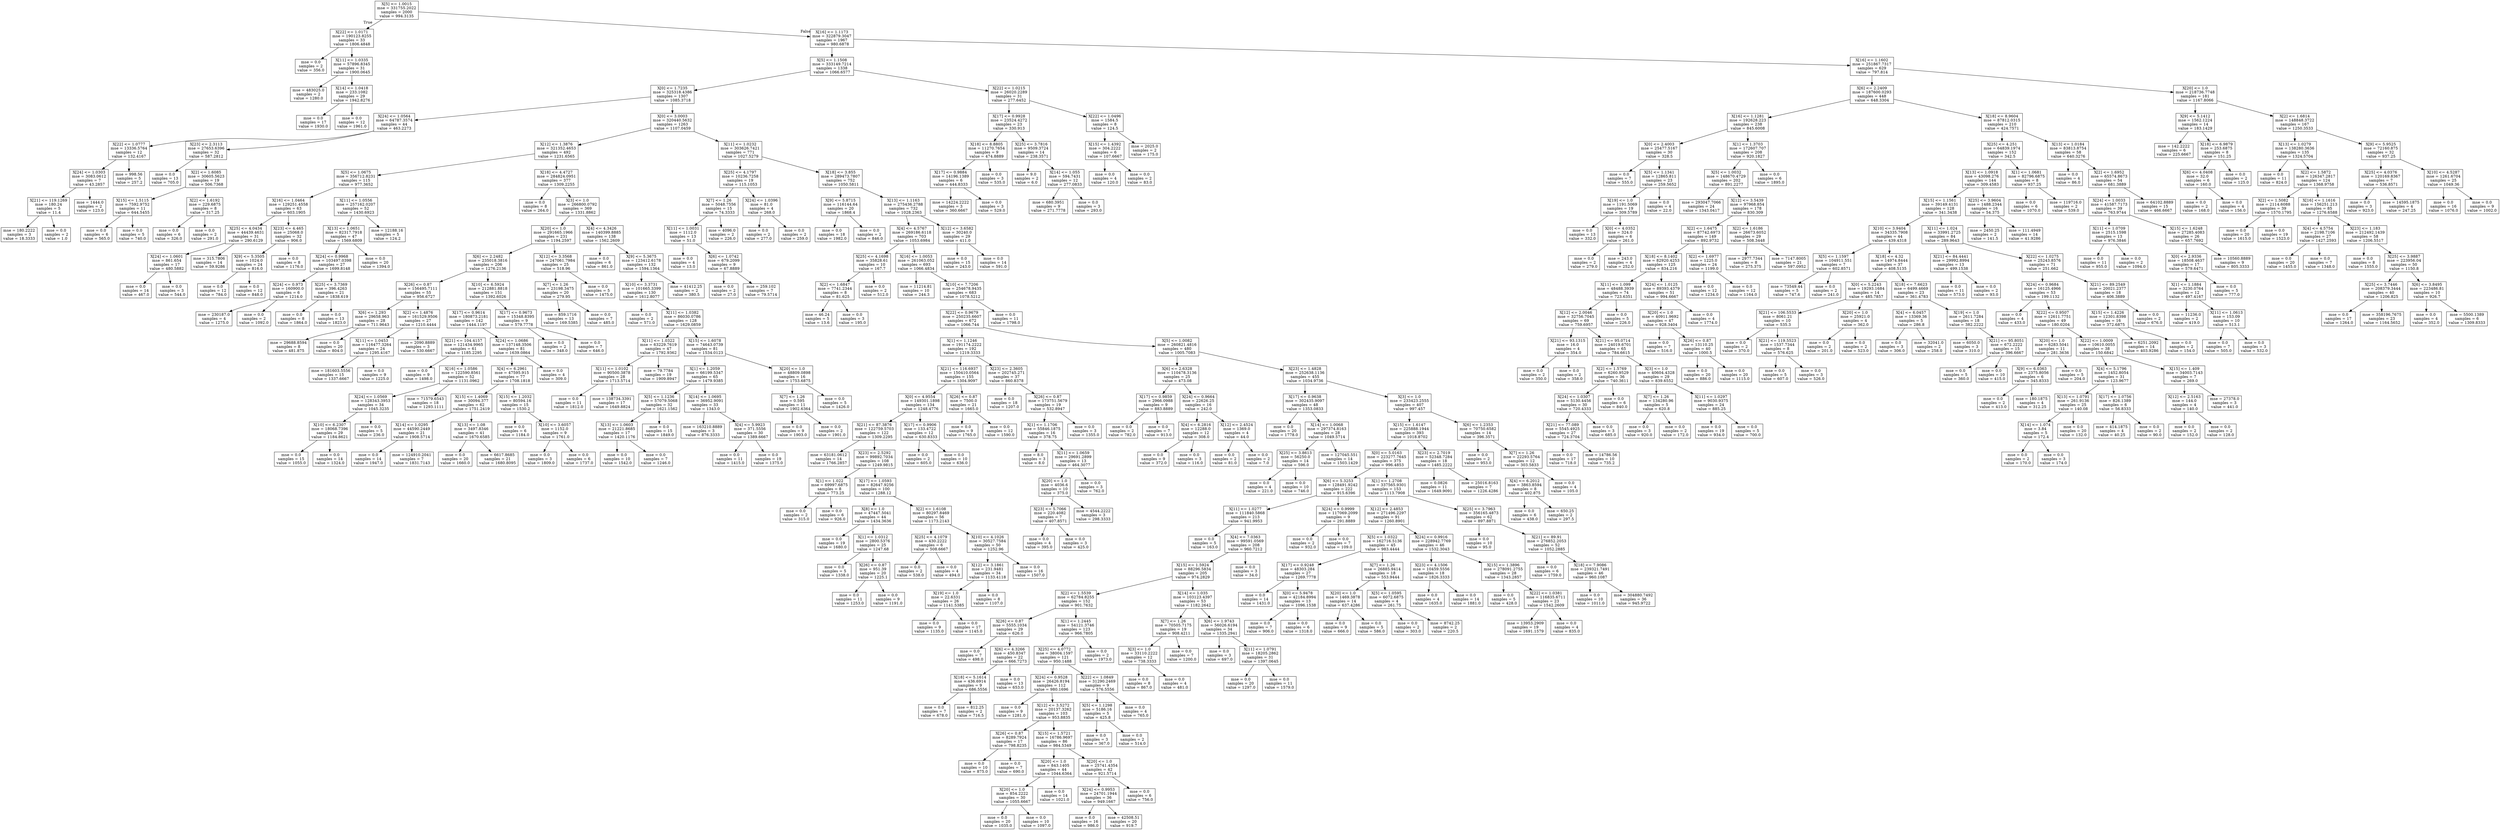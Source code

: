 digraph Tree {
node [shape=box] ;
0 [label="X[5] <= 1.0015\nmse = 331755.2022\nsamples = 2000\nvalue = 994.3135"] ;
1 [label="X[22] <= 1.0171\nmse = 190123.8255\nsamples = 33\nvalue = 1806.4848"] ;
0 -> 1 [labeldistance=2.5, labelangle=45, headlabel="True"] ;
2 [label="mse = 0.0\nsamples = 2\nvalue = 356.0"] ;
1 -> 2 ;
3 [label="X[11] <= 1.0335\nmse = 57896.8345\nsamples = 31\nvalue = 1900.0645"] ;
1 -> 3 ;
4 [label="mse = 483025.0\nsamples = 2\nvalue = 1280.0"] ;
3 -> 4 ;
5 [label="X[14] <= 1.0418\nmse = 233.1082\nsamples = 29\nvalue = 1942.8276"] ;
3 -> 5 ;
6 [label="mse = 0.0\nsamples = 17\nvalue = 1930.0"] ;
5 -> 6 ;
7 [label="mse = 0.0\nsamples = 12\nvalue = 1961.0"] ;
5 -> 7 ;
8 [label="X[16] <= 1.1173\nmse = 322879.3047\nsamples = 1967\nvalue = 980.6878"] ;
0 -> 8 [labeldistance=2.5, labelangle=-45, headlabel="False"] ;
9 [label="X[5] <= 1.1508\nmse = 333149.7214\nsamples = 1338\nvalue = 1066.6577"] ;
8 -> 9 ;
10 [label="X[0] <= 1.7235\nmse = 325318.4386\nsamples = 1307\nvalue = 1085.3718"] ;
9 -> 10 ;
11 [label="X[24] <= 1.0564\nmse = 64787.3574\nsamples = 44\nvalue = 463.2273"] ;
10 -> 11 ;
12 [label="X[22] <= 1.0777\nmse = 13336.5764\nsamples = 12\nvalue = 132.4167"] ;
11 -> 12 ;
13 [label="X[24] <= 1.0303\nmse = 3083.0612\nsamples = 7\nvalue = 43.2857"] ;
12 -> 13 ;
14 [label="X[21] <= 119.1269\nmse = 180.24\nsamples = 5\nvalue = 11.4"] ;
13 -> 14 ;
15 [label="mse = 180.2222\nsamples = 3\nvalue = 18.3333"] ;
14 -> 15 ;
16 [label="mse = 0.0\nsamples = 2\nvalue = 1.0"] ;
14 -> 16 ;
17 [label="mse = 1444.0\nsamples = 2\nvalue = 123.0"] ;
13 -> 17 ;
18 [label="mse = 998.56\nsamples = 5\nvalue = 257.2"] ;
12 -> 18 ;
19 [label="X[23] <= 2.3113\nmse = 27653.6396\nsamples = 32\nvalue = 587.2812"] ;
11 -> 19 ;
20 [label="mse = 0.0\nsamples = 13\nvalue = 705.0"] ;
19 -> 20 ;
21 [label="X[2] <= 1.6085\nmse = 30605.5623\nsamples = 19\nvalue = 506.7368"] ;
19 -> 21 ;
22 [label="X[15] <= 1.5115\nmse = 7592.9752\nsamples = 11\nvalue = 644.5455"] ;
21 -> 22 ;
23 [label="mse = 0.0\nsamples = 6\nvalue = 565.0"] ;
22 -> 23 ;
24 [label="mse = 0.0\nsamples = 5\nvalue = 740.0"] ;
22 -> 24 ;
25 [label="X[2] <= 1.6192\nmse = 229.6875\nsamples = 8\nvalue = 317.25"] ;
21 -> 25 ;
26 [label="mse = 0.0\nsamples = 6\nvalue = 326.0"] ;
25 -> 26 ;
27 [label="mse = 0.0\nsamples = 2\nvalue = 291.0"] ;
25 -> 27 ;
28 [label="X[0] <= 3.0003\nmse = 320440.5632\nsamples = 1263\nvalue = 1107.0459"] ;
10 -> 28 ;
29 [label="X[12] <= 1.3876\nmse = 321352.4653\nsamples = 492\nvalue = 1231.6565"] ;
28 -> 29 ;
30 [label="X[5] <= 1.0675\nmse = 356712.8231\nsamples = 115\nvalue = 977.3652"] ;
29 -> 30 ;
31 [label="X[16] <= 1.0464\nmse = 129251.4558\nsamples = 63\nvalue = 603.1905"] ;
30 -> 31 ;
32 [label="X[25] <= 4.0434\nmse = 44439.4631\nsamples = 31\nvalue = 290.6129"] ;
31 -> 32 ;
33 [label="X[24] <= 1.0601\nmse = 861.654\nsamples = 17\nvalue = 480.5882"] ;
32 -> 33 ;
34 [label="mse = 0.0\nsamples = 14\nvalue = 467.0"] ;
33 -> 34 ;
35 [label="mse = 0.0\nsamples = 3\nvalue = 544.0"] ;
33 -> 35 ;
36 [label="mse = 315.7806\nsamples = 14\nvalue = 59.9286"] ;
32 -> 36 ;
37 [label="X[23] <= 4.465\nmse = 25068.0\nsamples = 32\nvalue = 906.0"] ;
31 -> 37 ;
38 [label="X[9] <= 5.3505\nmse = 1024.0\nsamples = 24\nvalue = 816.0"] ;
37 -> 38 ;
39 [label="mse = 0.0\nsamples = 12\nvalue = 784.0"] ;
38 -> 39 ;
40 [label="mse = 0.0\nsamples = 12\nvalue = 848.0"] ;
38 -> 40 ;
41 [label="mse = 0.0\nsamples = 8\nvalue = 1176.0"] ;
37 -> 41 ;
42 [label="X[11] <= 1.0556\nmse = 257162.0207\nsamples = 52\nvalue = 1430.6923"] ;
30 -> 42 ;
43 [label="X[13] <= 1.0651\nmse = 82317.7918\nsamples = 47\nvalue = 1569.6809"] ;
42 -> 43 ;
44 [label="X[24] <= 0.9968\nmse = 103497.0398\nsamples = 27\nvalue = 1699.8148"] ;
43 -> 44 ;
45 [label="X[24] <= 0.973\nmse = 160900.0\nsamples = 6\nvalue = 1214.0"] ;
44 -> 45 ;
46 [label="mse = 230187.0\nsamples = 4\nvalue = 1275.0"] ;
45 -> 46 ;
47 [label="mse = 0.0\nsamples = 2\nvalue = 1092.0"] ;
45 -> 47 ;
48 [label="X[25] <= 3.7369\nmse = 396.4263\nsamples = 21\nvalue = 1838.619"] ;
44 -> 48 ;
49 [label="mse = 0.0\nsamples = 8\nvalue = 1864.0"] ;
48 -> 49 ;
50 [label="mse = 0.0\nsamples = 13\nvalue = 1823.0"] ;
48 -> 50 ;
51 [label="mse = 0.0\nsamples = 20\nvalue = 1394.0"] ;
43 -> 51 ;
52 [label="mse = 12188.16\nsamples = 5\nvalue = 124.2"] ;
42 -> 52 ;
53 [label="X[18] <= 4.4727\nmse = 284824.0951\nsamples = 377\nvalue = 1309.2255"] ;
29 -> 53 ;
54 [label="mse = 0.0\nsamples = 8\nvalue = 264.0"] ;
53 -> 54 ;
55 [label="X[3] <= 1.0\nmse = 266800.0792\nsamples = 369\nvalue = 1331.8862"] ;
53 -> 55 ;
56 [label="X[20] <= 1.0\nmse = 291665.1966\nsamples = 231\nvalue = 1194.2597"] ;
55 -> 56 ;
57 [label="X[6] <= 2.2482\nmse = 235018.3816\nsamples = 206\nvalue = 1276.2136"] ;
56 -> 57 ;
58 [label="X[26] <= 0.87\nmse = 156495.7111\nsamples = 55\nvalue = 956.6727"] ;
57 -> 58 ;
59 [label="X[6] <= 1.293\nmse = 29658.963\nsamples = 28\nvalue = 711.9643"] ;
58 -> 59 ;
60 [label="mse = 29688.8594\nsamples = 8\nvalue = 481.875"] ;
59 -> 60 ;
61 [label="mse = 0.0\nsamples = 20\nvalue = 804.0"] ;
59 -> 61 ;
62 [label="X[2] <= 1.4876\nmse = 161529.9506\nsamples = 27\nvalue = 1210.4444"] ;
58 -> 62 ;
63 [label="X[11] <= 1.0453\nmse = 116477.3264\nsamples = 24\nvalue = 1295.4167"] ;
62 -> 63 ;
64 [label="mse = 181603.5556\nsamples = 15\nvalue = 1337.6667"] ;
63 -> 64 ;
65 [label="mse = 0.0\nsamples = 9\nvalue = 1225.0"] ;
63 -> 65 ;
66 [label="mse = 2090.8889\nsamples = 3\nvalue = 530.6667"] ;
62 -> 66 ;
67 [label="X[10] <= 6.5924\nmse = 212881.8818\nsamples = 151\nvalue = 1392.6026"] ;
57 -> 67 ;
68 [label="X[17] <= 0.9614\nmse = 180873.2181\nsamples = 142\nvalue = 1444.1197"] ;
67 -> 68 ;
69 [label="X[21] <= 104.4157\nmse = 121434.9965\nsamples = 61\nvalue = 1185.2295"] ;
68 -> 69 ;
70 [label="mse = 0.0\nsamples = 9\nvalue = 1498.0"] ;
69 -> 70 ;
71 [label="X[16] <= 1.0586\nmse = 122590.8561\nsamples = 52\nvalue = 1131.0962"] ;
69 -> 71 ;
72 [label="X[24] <= 1.0569\nmse = 128343.3953\nsamples = 34\nvalue = 1045.3235"] ;
71 -> 72 ;
73 [label="X[10] <= 6.2307\nmse = 18068.7396\nsamples = 29\nvalue = 1184.8621"] ;
72 -> 73 ;
74 [label="mse = 0.0\nsamples = 15\nvalue = 1055.0"] ;
73 -> 74 ;
75 [label="mse = 0.0\nsamples = 14\nvalue = 1324.0"] ;
73 -> 75 ;
76 [label="mse = 0.0\nsamples = 5\nvalue = 236.0"] ;
72 -> 76 ;
77 [label="mse = 71579.6543\nsamples = 18\nvalue = 1293.1111"] ;
71 -> 77 ;
78 [label="X[24] <= 1.0686\nmse = 137148.3506\nsamples = 81\nvalue = 1639.0864"] ;
68 -> 78 ;
79 [label="X[4] <= 6.2961\nmse = 47595.915\nsamples = 77\nvalue = 1708.1818"] ;
78 -> 79 ;
80 [label="X[15] <= 1.4069\nmse = 30094.377\nsamples = 62\nvalue = 1751.2419"] ;
79 -> 80 ;
81 [label="X[14] <= 1.0295\nmse = 44590.2449\nsamples = 21\nvalue = 1908.5714"] ;
80 -> 81 ;
82 [label="mse = 0.0\nsamples = 14\nvalue = 1947.0"] ;
81 -> 82 ;
83 [label="mse = 124910.2041\nsamples = 7\nvalue = 1831.7143"] ;
81 -> 83 ;
84 [label="X[13] <= 1.08\nmse = 3497.8346\nsamples = 41\nvalue = 1670.6585"] ;
80 -> 84 ;
85 [label="mse = 0.0\nsamples = 20\nvalue = 1660.0"] ;
84 -> 85 ;
86 [label="mse = 6617.8685\nsamples = 21\nvalue = 1680.8095"] ;
84 -> 86 ;
87 [label="X[15] <= 1.2032\nmse = 80594.16\nsamples = 15\nvalue = 1530.2"] ;
79 -> 87 ;
88 [label="mse = 0.0\nsamples = 6\nvalue = 1184.0"] ;
87 -> 88 ;
89 [label="X[10] <= 3.6057\nmse = 1152.0\nsamples = 9\nvalue = 1761.0"] ;
87 -> 89 ;
90 [label="mse = 0.0\nsamples = 3\nvalue = 1809.0"] ;
89 -> 90 ;
91 [label="mse = 0.0\nsamples = 6\nvalue = 1737.0"] ;
89 -> 91 ;
92 [label="mse = 0.0\nsamples = 4\nvalue = 309.0"] ;
78 -> 92 ;
93 [label="X[17] <= 0.9673\nmse = 15348.8395\nsamples = 9\nvalue = 579.7778"] ;
67 -> 93 ;
94 [label="mse = 0.0\nsamples = 2\nvalue = 348.0"] ;
93 -> 94 ;
95 [label="mse = 0.0\nsamples = 7\nvalue = 646.0"] ;
93 -> 95 ;
96 [label="X[12] <= 3.3568\nmse = 247061.7984\nsamples = 25\nvalue = 518.96"] ;
56 -> 96 ;
97 [label="X[7] <= 1.26\nmse = 23198.3475\nsamples = 20\nvalue = 279.95"] ;
96 -> 97 ;
98 [label="mse = 859.1716\nsamples = 13\nvalue = 169.5385"] ;
97 -> 98 ;
99 [label="mse = 0.0\nsamples = 7\nvalue = 485.0"] ;
97 -> 99 ;
100 [label="mse = 0.0\nsamples = 5\nvalue = 1475.0"] ;
96 -> 100 ;
101 [label="X[4] <= 4.3426\nmse = 140399.8885\nsamples = 138\nvalue = 1562.2609"] ;
55 -> 101 ;
102 [label="mse = 0.0\nsamples = 6\nvalue = 861.0"] ;
101 -> 102 ;
103 [label="X[9] <= 5.3675\nmse = 123412.6178\nsamples = 132\nvalue = 1594.1364"] ;
101 -> 103 ;
104 [label="X[10] <= 3.3731\nmse = 101665.3399\nsamples = 130\nvalue = 1612.8077"] ;
103 -> 104 ;
105 [label="mse = 0.0\nsamples = 2\nvalue = 571.0"] ;
104 -> 105 ;
106 [label="X[11] <= 1.0382\nmse = 86030.0786\nsamples = 128\nvalue = 1629.0859"] ;
104 -> 106 ;
107 [label="X[11] <= 1.0322\nmse = 63229.7619\nsamples = 47\nvalue = 1792.9362"] ;
106 -> 107 ;
108 [label="X[11] <= 1.0102\nmse = 90500.3878\nsamples = 28\nvalue = 1713.5714"] ;
107 -> 108 ;
109 [label="mse = 0.0\nsamples = 11\nvalue = 1812.0"] ;
108 -> 109 ;
110 [label="mse = 138734.3391\nsamples = 17\nvalue = 1649.8824"] ;
108 -> 110 ;
111 [label="mse = 79.7784\nsamples = 19\nvalue = 1909.8947"] ;
107 -> 111 ;
112 [label="X[15] <= 1.6078\nmse = 74643.0739\nsamples = 81\nvalue = 1534.0123"] ;
106 -> 112 ;
113 [label="X[1] <= 1.2059\nmse = 66199.5347\nsamples = 65\nvalue = 1479.9385"] ;
112 -> 113 ;
114 [label="X[5] <= 1.1236\nmse = 57079.5068\nsamples = 32\nvalue = 1621.1562"] ;
113 -> 114 ;
115 [label="X[13] <= 1.0603\nmse = 21221.8685\nsamples = 17\nvalue = 1420.1176"] ;
114 -> 115 ;
116 [label="mse = 0.0\nsamples = 10\nvalue = 1542.0"] ;
115 -> 116 ;
117 [label="mse = 0.0\nsamples = 7\nvalue = 1246.0"] ;
115 -> 117 ;
118 [label="mse = 0.0\nsamples = 15\nvalue = 1849.0"] ;
114 -> 118 ;
119 [label="X[14] <= 1.0695\nmse = 36952.9091\nsamples = 33\nvalue = 1343.0"] ;
113 -> 119 ;
120 [label="mse = 163210.8889\nsamples = 3\nvalue = 876.3333"] ;
119 -> 120 ;
121 [label="X[4] <= 5.9923\nmse = 371.5556\nsamples = 30\nvalue = 1389.6667"] ;
119 -> 121 ;
122 [label="mse = 0.0\nsamples = 11\nvalue = 1415.0"] ;
121 -> 122 ;
123 [label="mse = 0.0\nsamples = 19\nvalue = 1375.0"] ;
121 -> 123 ;
124 [label="X[20] <= 1.0\nmse = 48809.0898\nsamples = 16\nvalue = 1753.6875"] ;
112 -> 124 ;
125 [label="X[7] <= 1.26\nmse = 0.595\nsamples = 11\nvalue = 1902.6364"] ;
124 -> 125 ;
126 [label="mse = 0.0\nsamples = 9\nvalue = 1903.0"] ;
125 -> 126 ;
127 [label="mse = 0.0\nsamples = 2\nvalue = 1901.0"] ;
125 -> 127 ;
128 [label="mse = 0.0\nsamples = 5\nvalue = 1426.0"] ;
124 -> 128 ;
129 [label="mse = 41412.25\nsamples = 2\nvalue = 380.5"] ;
103 -> 129 ;
130 [label="X[11] <= 1.0232\nmse = 303626.7421\nsamples = 771\nvalue = 1027.5279"] ;
28 -> 130 ;
131 [label="X[25] <= 4.1797\nmse = 10236.7258\nsamples = 19\nvalue = 115.1053"] ;
130 -> 131 ;
132 [label="X[7] <= 1.26\nmse = 5048.7556\nsamples = 15\nvalue = 74.3333"] ;
131 -> 132 ;
133 [label="X[11] <= 1.0031\nmse = 1112.0\nsamples = 13\nvalue = 51.0"] ;
132 -> 133 ;
134 [label="mse = 0.0\nsamples = 4\nvalue = 13.0"] ;
133 -> 134 ;
135 [label="X[6] <= 1.0742\nmse = 679.2099\nsamples = 9\nvalue = 67.8889"] ;
133 -> 135 ;
136 [label="mse = 0.0\nsamples = 2\nvalue = 27.0"] ;
135 -> 136 ;
137 [label="mse = 259.102\nsamples = 7\nvalue = 79.5714"] ;
135 -> 137 ;
138 [label="mse = 4096.0\nsamples = 2\nvalue = 226.0"] ;
132 -> 138 ;
139 [label="X[24] <= 1.0396\nmse = 81.0\nsamples = 4\nvalue = 268.0"] ;
131 -> 139 ;
140 [label="mse = 0.0\nsamples = 2\nvalue = 277.0"] ;
139 -> 140 ;
141 [label="mse = 0.0\nsamples = 2\nvalue = 259.0"] ;
139 -> 141 ;
142 [label="X[18] <= 3.855\nmse = 289473.7807\nsamples = 752\nvalue = 1050.5811"] ;
130 -> 142 ;
143 [label="X[9] <= 5.8715\nmse = 116144.64\nsamples = 20\nvalue = 1868.4"] ;
142 -> 143 ;
144 [label="mse = 0.0\nsamples = 18\nvalue = 1982.0"] ;
143 -> 144 ;
145 [label="mse = 0.0\nsamples = 2\nvalue = 846.0"] ;
143 -> 145 ;
146 [label="X[13] <= 1.1163\nmse = 275436.2788\nsamples = 732\nvalue = 1028.2363"] ;
142 -> 146 ;
147 [label="X[4] <= 4.5767\nmse = 269186.6118\nsamples = 703\nvalue = 1053.6984"] ;
146 -> 147 ;
148 [label="X[25] <= 4.1698\nmse = 35828.61\nsamples = 10\nvalue = 167.7"] ;
147 -> 148 ;
149 [label="X[2] <= 1.6847\nmse = 7741.2344\nsamples = 8\nvalue = 81.625"] ;
148 -> 149 ;
150 [label="mse = 46.24\nsamples = 5\nvalue = 13.6"] ;
149 -> 150 ;
151 [label="mse = 0.0\nsamples = 3\nvalue = 195.0"] ;
149 -> 151 ;
152 [label="mse = 0.0\nsamples = 2\nvalue = 512.0"] ;
148 -> 152 ;
153 [label="X[16] <= 1.0053\nmse = 261063.052\nsamples = 693\nvalue = 1066.4834"] ;
147 -> 153 ;
154 [label="mse = 11214.81\nsamples = 10\nvalue = 244.3"] ;
153 -> 154 ;
155 [label="X[10] <= 7.7206\nmse = 254678.9435\nsamples = 683\nvalue = 1078.5212"] ;
153 -> 155 ;
156 [label="X[22] <= 0.9679\nmse = 250235.6607\nsamples = 672\nvalue = 1066.744"] ;
155 -> 156 ;
157 [label="X[1] <= 1.1246\nmse = 191174.2222\nsamples = 192\nvalue = 1219.3333"] ;
156 -> 157 ;
158 [label="X[21] <= 116.6937\nmse = 150410.0564\nsamples = 155\nvalue = 1304.9097"] ;
157 -> 158 ;
159 [label="X[0] <= 4.9554\nmse = 149301.1898\nsamples = 134\nvalue = 1248.4776"] ;
158 -> 159 ;
160 [label="X[21] <= 87.3876\nmse = 122759.5703\nsamples = 122\nvalue = 1309.2295"] ;
159 -> 160 ;
161 [label="mse = 63181.0612\nsamples = 14\nvalue = 1766.2857"] ;
160 -> 161 ;
162 [label="X[23] <= 2.5292\nmse = 99892.7034\nsamples = 108\nvalue = 1249.9815"] ;
160 -> 162 ;
163 [label="X[1] <= 1.022\nmse = 69997.6875\nsamples = 8\nvalue = 773.25"] ;
162 -> 163 ;
164 [label="mse = 0.0\nsamples = 2\nvalue = 315.0"] ;
163 -> 164 ;
165 [label="mse = 0.0\nsamples = 6\nvalue = 926.0"] ;
163 -> 165 ;
166 [label="X[17] <= 1.0593\nmse = 82647.9256\nsamples = 100\nvalue = 1288.12"] ;
162 -> 166 ;
167 [label="X[8] <= 1.0\nmse = 47447.5041\nsamples = 44\nvalue = 1434.3636"] ;
166 -> 167 ;
168 [label="mse = 0.0\nsamples = 19\nvalue = 1680.0"] ;
167 -> 168 ;
169 [label="X[1] <= 1.0312\nmse = 2800.5376\nsamples = 25\nvalue = 1247.68"] ;
167 -> 169 ;
170 [label="mse = 0.0\nsamples = 5\nvalue = 1338.0"] ;
169 -> 170 ;
171 [label="X[26] <= 0.87\nmse = 951.39\nsamples = 20\nvalue = 1225.1"] ;
169 -> 171 ;
172 [label="mse = 0.0\nsamples = 11\nvalue = 1253.0"] ;
171 -> 172 ;
173 [label="mse = 0.0\nsamples = 9\nvalue = 1191.0"] ;
171 -> 173 ;
174 [label="X[2] <= 1.6108\nmse = 80297.8469\nsamples = 56\nvalue = 1173.2143"] ;
166 -> 174 ;
175 [label="X[25] <= 4.1079\nmse = 430.2222\nsamples = 6\nvalue = 508.6667"] ;
174 -> 175 ;
176 [label="mse = 0.0\nsamples = 2\nvalue = 538.0"] ;
175 -> 176 ;
177 [label="mse = 0.0\nsamples = 4\nvalue = 494.0"] ;
175 -> 177 ;
178 [label="X[10] <= 4.1026\nmse = 30527.7584\nsamples = 50\nvalue = 1252.96"] ;
174 -> 178 ;
179 [label="X[12] <= 3.1861\nmse = 231.9481\nsamples = 34\nvalue = 1133.4118"] ;
178 -> 179 ;
180 [label="X[19] <= 1.0\nmse = 22.6331\nsamples = 26\nvalue = 1141.5385"] ;
179 -> 180 ;
181 [label="mse = 0.0\nsamples = 9\nvalue = 1135.0"] ;
180 -> 181 ;
182 [label="mse = 0.0\nsamples = 17\nvalue = 1145.0"] ;
180 -> 182 ;
183 [label="mse = 0.0\nsamples = 8\nvalue = 1107.0"] ;
179 -> 183 ;
184 [label="mse = 0.0\nsamples = 16\nvalue = 1507.0"] ;
178 -> 184 ;
185 [label="X[17] <= 0.9906\nmse = 133.4722\nsamples = 12\nvalue = 630.8333"] ;
159 -> 185 ;
186 [label="mse = 0.0\nsamples = 2\nvalue = 605.0"] ;
185 -> 186 ;
187 [label="mse = 0.0\nsamples = 10\nvalue = 636.0"] ;
185 -> 187 ;
188 [label="X[26] <= 0.87\nmse = 7500.0\nsamples = 21\nvalue = 1665.0"] ;
158 -> 188 ;
189 [label="mse = 0.0\nsamples = 9\nvalue = 1765.0"] ;
188 -> 189 ;
190 [label="mse = 0.0\nsamples = 12\nvalue = 1590.0"] ;
188 -> 190 ;
191 [label="X[23] <= 2.3605\nmse = 202745.271\nsamples = 37\nvalue = 860.8378"] ;
157 -> 191 ;
192 [label="mse = 0.0\nsamples = 18\nvalue = 1207.0"] ;
191 -> 192 ;
193 [label="X[26] <= 0.87\nmse = 173751.5679\nsamples = 19\nvalue = 532.8947"] ;
191 -> 193 ;
194 [label="X[1] <= 1.1706\nmse = 55846.1875\nsamples = 16\nvalue = 378.75"] ;
193 -> 194 ;
195 [label="mse = 8.0\nsamples = 3\nvalue = 8.0"] ;
194 -> 195 ;
196 [label="X[11] <= 1.0659\nmse = 29691.2899\nsamples = 13\nvalue = 464.3077"] ;
194 -> 196 ;
197 [label="X[20] <= 1.0\nmse = 4036.6\nsamples = 10\nvalue = 375.0"] ;
196 -> 197 ;
198 [label="X[23] <= 5.7066\nmse = 220.4082\nsamples = 7\nvalue = 407.8571"] ;
197 -> 198 ;
199 [label="mse = 0.0\nsamples = 4\nvalue = 395.0"] ;
198 -> 199 ;
200 [label="mse = 0.0\nsamples = 3\nvalue = 425.0"] ;
198 -> 200 ;
201 [label="mse = 4544.2222\nsamples = 3\nvalue = 298.3333"] ;
197 -> 201 ;
202 [label="mse = 0.0\nsamples = 3\nvalue = 762.0"] ;
196 -> 202 ;
203 [label="mse = 0.0\nsamples = 3\nvalue = 1355.0"] ;
193 -> 203 ;
204 [label="X[5] <= 1.0082\nmse = 260821.4816\nsamples = 480\nvalue = 1005.7083"] ;
156 -> 204 ;
205 [label="X[6] <= 2.6328\nmse = 110478.3136\nsamples = 25\nvalue = 473.08"] ;
204 -> 205 ;
206 [label="X[17] <= 0.9859\nmse = 2966.0988\nsamples = 9\nvalue = 883.8889"] ;
205 -> 206 ;
207 [label="mse = 0.0\nsamples = 2\nvalue = 782.0"] ;
206 -> 207 ;
208 [label="mse = 0.0\nsamples = 7\nvalue = 913.0"] ;
206 -> 208 ;
209 [label="X[24] <= 0.9664\nmse = 22626.25\nsamples = 16\nvalue = 242.0"] ;
205 -> 209 ;
210 [label="X[4] <= 6.2816\nmse = 12288.0\nsamples = 12\nvalue = 308.0"] ;
209 -> 210 ;
211 [label="mse = 0.0\nsamples = 9\nvalue = 372.0"] ;
210 -> 211 ;
212 [label="mse = 0.0\nsamples = 3\nvalue = 116.0"] ;
210 -> 212 ;
213 [label="X[12] <= 2.4524\nmse = 1369.0\nsamples = 4\nvalue = 44.0"] ;
209 -> 213 ;
214 [label="mse = 0.0\nsamples = 2\nvalue = 81.0"] ;
213 -> 214 ;
215 [label="mse = 0.0\nsamples = 2\nvalue = 7.0"] ;
213 -> 215 ;
216 [label="X[23] <= 1.4828\nmse = 252638.1136\nsamples = 455\nvalue = 1034.9736"] ;
204 -> 216 ;
217 [label="X[17] <= 0.9638\nmse = 302435.9097\nsamples = 48\nvalue = 1353.0833"] ;
216 -> 217 ;
218 [label="mse = 0.0\nsamples = 20\nvalue = 1778.0"] ;
217 -> 218 ;
219 [label="X[14] <= 1.0068\nmse = 297374.8163\nsamples = 28\nvalue = 1049.5714"] ;
217 -> 219 ;
220 [label="X[25] <= 3.8613\nmse = 56250.0\nsamples = 14\nvalue = 596.0"] ;
219 -> 220 ;
221 [label="mse = 0.0\nsamples = 4\nvalue = 221.0"] ;
220 -> 221 ;
222 [label="mse = 0.0\nsamples = 10\nvalue = 746.0"] ;
220 -> 222 ;
223 [label="mse = 127045.551\nsamples = 14\nvalue = 1503.1429"] ;
219 -> 223 ;
224 [label="X[3] <= 1.0\nmse = 233423.2555\nsamples = 407\nvalue = 997.457"] ;
216 -> 224 ;
225 [label="X[15] <= 1.6147\nmse = 225888.1944\nsamples = 393\nvalue = 1018.8702"] ;
224 -> 225 ;
226 [label="X[0] <= 5.0163\nmse = 223277.7645\nsamples = 375\nvalue = 996.4853"] ;
225 -> 226 ;
227 [label="X[6] <= 5.3253\nmse = 128491.9242\nsamples = 222\nvalue = 915.6396"] ;
226 -> 227 ;
228 [label="X[11] <= 1.0277\nmse = 111840.5868\nsamples = 213\nvalue = 941.9953"] ;
227 -> 228 ;
229 [label="mse = 0.0\nsamples = 5\nvalue = 163.0"] ;
228 -> 229 ;
230 [label="X[4] <= 7.0363\nmse = 99591.0569\nsamples = 208\nvalue = 960.7212"] ;
228 -> 230 ;
231 [label="X[15] <= 1.5924\nmse = 88296.5834\nsamples = 205\nvalue = 974.2829"] ;
230 -> 231 ;
232 [label="X[2] <= 1.5539\nmse = 62784.8255\nsamples = 152\nvalue = 901.7632"] ;
231 -> 232 ;
233 [label="X[26] <= 0.87\nmse = 5555.1034\nsamples = 29\nvalue = 626.0"] ;
232 -> 233 ;
234 [label="mse = 0.0\nsamples = 7\nvalue = 498.0"] ;
233 -> 234 ;
235 [label="X[6] <= 4.3266\nmse = 450.8347\nsamples = 22\nvalue = 666.7273"] ;
233 -> 235 ;
236 [label="X[18] <= 5.1614\nmse = 436.6914\nsamples = 9\nvalue = 686.5556"] ;
235 -> 236 ;
237 [label="mse = 0.0\nsamples = 7\nvalue = 678.0"] ;
236 -> 237 ;
238 [label="mse = 812.25\nsamples = 2\nvalue = 716.5"] ;
236 -> 238 ;
239 [label="mse = 0.0\nsamples = 13\nvalue = 653.0"] ;
235 -> 239 ;
240 [label="X[1] <= 1.2445\nmse = 54121.3746\nsamples = 123\nvalue = 966.7805"] ;
232 -> 240 ;
241 [label="X[25] <= 4.0772\nmse = 38004.1597\nsamples = 121\nvalue = 950.1488"] ;
240 -> 241 ;
242 [label="X[24] <= 0.9528\nmse = 26426.8194\nsamples = 112\nvalue = 980.1696"] ;
241 -> 242 ;
243 [label="mse = 0.0\nsamples = 9\nvalue = 1281.0"] ;
242 -> 243 ;
244 [label="X[12] <= 3.5272\nmse = 20137.3262\nsamples = 103\nvalue = 953.8835"] ;
242 -> 244 ;
245 [label="X[26] <= 0.87\nmse = 8289.7924\nsamples = 17\nvalue = 798.8235"] ;
244 -> 245 ;
246 [label="mse = 0.0\nsamples = 10\nvalue = 875.0"] ;
245 -> 246 ;
247 [label="mse = 0.0\nsamples = 7\nvalue = 690.0"] ;
245 -> 247 ;
248 [label="X[15] <= 1.5721\nmse = 16786.9697\nsamples = 86\nvalue = 984.5349"] ;
244 -> 248 ;
249 [label="X[20] <= 1.0\nmse = 843.1405\nsamples = 44\nvalue = 1044.6364"] ;
248 -> 249 ;
250 [label="X[20] <= 1.0\nmse = 854.2222\nsamples = 30\nvalue = 1055.6667"] ;
249 -> 250 ;
251 [label="mse = 0.0\nsamples = 20\nvalue = 1035.0"] ;
250 -> 251 ;
252 [label="mse = 0.0\nsamples = 10\nvalue = 1097.0"] ;
250 -> 252 ;
253 [label="mse = 0.0\nsamples = 14\nvalue = 1021.0"] ;
249 -> 253 ;
254 [label="X[20] <= 1.0\nmse = 25741.4354\nsamples = 42\nvalue = 921.5714"] ;
248 -> 254 ;
255 [label="X[24] <= 0.9953\nmse = 24701.1944\nsamples = 36\nvalue = 949.1667"] ;
254 -> 255 ;
256 [label="mse = 0.0\nsamples = 16\nvalue = 986.0"] ;
255 -> 256 ;
257 [label="mse = 42508.51\nsamples = 20\nvalue = 919.7"] ;
255 -> 257 ;
258 [label="mse = 0.0\nsamples = 6\nvalue = 756.0"] ;
254 -> 258 ;
259 [label="X[22] <= 1.0849\nmse = 31290.2469\nsamples = 9\nvalue = 576.5556"] ;
241 -> 259 ;
260 [label="X[5] <= 1.1298\nmse = 5186.16\nsamples = 5\nvalue = 425.8"] ;
259 -> 260 ;
261 [label="mse = 0.0\nsamples = 3\nvalue = 367.0"] ;
260 -> 261 ;
262 [label="mse = 0.0\nsamples = 2\nvalue = 514.0"] ;
260 -> 262 ;
263 [label="mse = 0.0\nsamples = 4\nvalue = 765.0"] ;
259 -> 263 ;
264 [label="mse = 0.0\nsamples = 2\nvalue = 1973.0"] ;
240 -> 264 ;
265 [label="X[14] <= 1.035\nmse = 103123.4397\nsamples = 53\nvalue = 1182.2642"] ;
231 -> 265 ;
266 [label="X[7] <= 1.26\nmse = 70505.7175\nsamples = 19\nvalue = 908.4211"] ;
265 -> 266 ;
267 [label="X[3] <= 1.0\nmse = 33110.2222\nsamples = 12\nvalue = 738.3333"] ;
266 -> 267 ;
268 [label="mse = 0.0\nsamples = 8\nvalue = 867.0"] ;
267 -> 268 ;
269 [label="mse = 0.0\nsamples = 4\nvalue = 481.0"] ;
267 -> 269 ;
270 [label="mse = 0.0\nsamples = 7\nvalue = 1200.0"] ;
266 -> 270 ;
271 [label="X[6] <= 1.9743\nmse = 56026.6194\nsamples = 34\nvalue = 1335.2941"] ;
265 -> 271 ;
272 [label="mse = 0.0\nsamples = 3\nvalue = 697.0"] ;
271 -> 272 ;
273 [label="X[11] <= 1.0791\nmse = 18205.2862\nsamples = 31\nvalue = 1397.0645"] ;
271 -> 273 ;
274 [label="mse = 0.0\nsamples = 20\nvalue = 1297.0"] ;
273 -> 274 ;
275 [label="mse = 0.0\nsamples = 11\nvalue = 1579.0"] ;
273 -> 275 ;
276 [label="mse = 0.0\nsamples = 3\nvalue = 34.0"] ;
230 -> 276 ;
277 [label="X[24] <= 0.9999\nmse = 117069.2099\nsamples = 9\nvalue = 291.8889"] ;
227 -> 277 ;
278 [label="mse = 0.0\nsamples = 2\nvalue = 932.0"] ;
277 -> 278 ;
279 [label="mse = 0.0\nsamples = 7\nvalue = 109.0"] ;
277 -> 279 ;
280 [label="X[1] <= 1.2708\nmse = 337565.9301\nsamples = 153\nvalue = 1113.7908"] ;
226 -> 280 ;
281 [label="X[12] <= 2.4853\nmse = 271496.2297\nsamples = 91\nvalue = 1260.8901"] ;
280 -> 281 ;
282 [label="X[5] <= 1.0322\nmse = 162716.5136\nsamples = 45\nvalue = 983.4444"] ;
281 -> 282 ;
283 [label="X[17] <= 0.9248\nmse = 48303.284\nsamples = 27\nvalue = 1269.7778"] ;
282 -> 283 ;
284 [label="mse = 0.0\nsamples = 14\nvalue = 1431.0"] ;
283 -> 284 ;
285 [label="X[0] <= 5.9478\nmse = 42184.8994\nsamples = 13\nvalue = 1096.1538"] ;
283 -> 285 ;
286 [label="mse = 0.0\nsamples = 7\nvalue = 906.0"] ;
285 -> 286 ;
287 [label="mse = 0.0\nsamples = 6\nvalue = 1318.0"] ;
285 -> 287 ;
288 [label="X[7] <= 1.26\nmse = 26885.9414\nsamples = 18\nvalue = 553.9444"] ;
282 -> 288 ;
289 [label="X[20] <= 1.0\nmse = 1469.3878\nsamples = 14\nvalue = 637.4286"] ;
288 -> 289 ;
290 [label="mse = 0.0\nsamples = 9\nvalue = 666.0"] ;
289 -> 290 ;
291 [label="mse = 0.0\nsamples = 5\nvalue = 586.0"] ;
289 -> 291 ;
292 [label="X[5] <= 1.0595\nmse = 6072.6875\nsamples = 4\nvalue = 261.75"] ;
288 -> 292 ;
293 [label="mse = 0.0\nsamples = 2\nvalue = 303.0"] ;
292 -> 293 ;
294 [label="mse = 8742.25\nsamples = 2\nvalue = 220.5"] ;
292 -> 294 ;
295 [label="X[24] <= 0.9916\nmse = 228942.7769\nsamples = 46\nvalue = 1532.3043"] ;
281 -> 295 ;
296 [label="X[23] <= 4.1506\nmse = 10459.5556\nsamples = 18\nvalue = 1826.3333"] ;
295 -> 296 ;
297 [label="mse = 0.0\nsamples = 4\nvalue = 1635.0"] ;
296 -> 297 ;
298 [label="mse = 0.0\nsamples = 14\nvalue = 1881.0"] ;
296 -> 298 ;
299 [label="X[15] <= 1.3896\nmse = 278091.2755\nsamples = 28\nvalue = 1343.2857"] ;
295 -> 299 ;
300 [label="mse = 0.0\nsamples = 5\nvalue = 428.0"] ;
299 -> 300 ;
301 [label="X[22] <= 1.0381\nmse = 116835.6711\nsamples = 23\nvalue = 1542.2609"] ;
299 -> 301 ;
302 [label="mse = 13953.2909\nsamples = 19\nvalue = 1691.1579"] ;
301 -> 302 ;
303 [label="mse = 0.0\nsamples = 4\nvalue = 835.0"] ;
301 -> 303 ;
304 [label="X[25] <= 3.7963\nmse = 356165.4873\nsamples = 62\nvalue = 897.8871"] ;
280 -> 304 ;
305 [label="mse = 0.0\nsamples = 10\nvalue = 95.0"] ;
304 -> 305 ;
306 [label="X[21] <= 89.91\nmse = 276852.2053\nsamples = 52\nvalue = 1052.2885"] ;
304 -> 306 ;
307 [label="mse = 0.0\nsamples = 6\nvalue = 1759.0"] ;
306 -> 307 ;
308 [label="X[18] <= 7.9086\nmse = 239321.7491\nsamples = 46\nvalue = 960.1087"] ;
306 -> 308 ;
309 [label="mse = 0.0\nsamples = 10\nvalue = 1011.0"] ;
308 -> 309 ;
310 [label="mse = 304880.7492\nsamples = 36\nvalue = 945.9722"] ;
308 -> 310 ;
311 [label="X[23] <= 2.7019\nmse = 52348.7284\nsamples = 18\nvalue = 1485.2222"] ;
225 -> 311 ;
312 [label="mse = 0.0826\nsamples = 11\nvalue = 1649.9091"] ;
311 -> 312 ;
313 [label="mse = 25016.8163\nsamples = 7\nvalue = 1226.4286"] ;
311 -> 313 ;
314 [label="X[6] <= 1.2353\nmse = 70750.6582\nsamples = 14\nvalue = 396.3571"] ;
224 -> 314 ;
315 [label="mse = 0.0\nsamples = 2\nvalue = 953.0"] ;
314 -> 315 ;
316 [label="X[7] <= 1.26\nmse = 22293.5764\nsamples = 12\nvalue = 303.5833"] ;
314 -> 316 ;
317 [label="X[4] <= 6.2012\nmse = 3863.8594\nsamples = 8\nvalue = 402.875"] ;
316 -> 317 ;
318 [label="mse = 0.0\nsamples = 6\nvalue = 438.0"] ;
317 -> 318 ;
319 [label="mse = 650.25\nsamples = 2\nvalue = 297.5"] ;
317 -> 319 ;
320 [label="mse = 0.0\nsamples = 4\nvalue = 105.0"] ;
316 -> 320 ;
321 [label="mse = 0.0\nsamples = 11\nvalue = 1798.0"] ;
155 -> 321 ;
322 [label="X[12] <= 3.6582\nmse = 30240.0\nsamples = 29\nvalue = 411.0"] ;
146 -> 322 ;
323 [label="mse = 0.0\nsamples = 15\nvalue = 243.0"] ;
322 -> 323 ;
324 [label="mse = 0.0\nsamples = 14\nvalue = 591.0"] ;
322 -> 324 ;
325 [label="X[22] <= 1.0215\nmse = 26020.2289\nsamples = 31\nvalue = 277.6452"] ;
9 -> 325 ;
326 [label="X[17] <= 0.9928\nmse = 23524.4272\nsamples = 23\nvalue = 330.913"] ;
325 -> 326 ;
327 [label="X[18] <= 8.8805\nmse = 11270.7654\nsamples = 9\nvalue = 474.8889"] ;
326 -> 327 ;
328 [label="X[17] <= 0.9884\nmse = 14196.1389\nsamples = 6\nvalue = 444.8333"] ;
327 -> 328 ;
329 [label="mse = 14224.2222\nsamples = 3\nvalue = 360.6667"] ;
328 -> 329 ;
330 [label="mse = 0.0\nsamples = 3\nvalue = 529.0"] ;
328 -> 330 ;
331 [label="mse = 0.0\nsamples = 3\nvalue = 535.0"] ;
327 -> 331 ;
332 [label="X[25] <= 3.7816\nmse = 9509.3724\nsamples = 14\nvalue = 238.3571"] ;
326 -> 332 ;
333 [label="mse = 9.0\nsamples = 2\nvalue = 6.0"] ;
332 -> 333 ;
334 [label="X[14] <= 1.055\nmse = 594.7431\nsamples = 12\nvalue = 277.0833"] ;
332 -> 334 ;
335 [label="mse = 680.3951\nsamples = 9\nvalue = 271.7778"] ;
334 -> 335 ;
336 [label="mse = 0.0\nsamples = 3\nvalue = 293.0"] ;
334 -> 336 ;
337 [label="X[22] <= 1.0496\nmse = 1584.5\nsamples = 8\nvalue = 124.5"] ;
325 -> 337 ;
338 [label="X[15] <= 1.4392\nmse = 304.2222\nsamples = 6\nvalue = 107.6667"] ;
337 -> 338 ;
339 [label="mse = 0.0\nsamples = 4\nvalue = 120.0"] ;
338 -> 339 ;
340 [label="mse = 0.0\nsamples = 2\nvalue = 83.0"] ;
338 -> 340 ;
341 [label="mse = 2025.0\nsamples = 2\nvalue = 175.0"] ;
337 -> 341 ;
342 [label="X[16] <= 1.1602\nmse = 251867.7317\nsamples = 629\nvalue = 797.814"] ;
8 -> 342 ;
343 [label="X[6] <= 2.2409\nmse = 187600.0293\nsamples = 448\nvalue = 648.3304"] ;
342 -> 343 ;
344 [label="X[16] <= 1.1281\nmse = 192628.223\nsamples = 238\nvalue = 845.6008"] ;
343 -> 344 ;
345 [label="X[0] <= 2.4003\nmse = 25477.5167\nsamples = 30\nvalue = 328.5"] ;
344 -> 345 ;
346 [label="mse = 0.0\nsamples = 7\nvalue = 555.0"] ;
345 -> 346 ;
347 [label="X[5] <= 1.1341\nmse = 12865.811\nsamples = 23\nvalue = 259.5652"] ;
345 -> 347 ;
348 [label="X[19] <= 1.0\nmse = 1191.5069\nsamples = 19\nvalue = 309.5789"] ;
347 -> 348 ;
349 [label="mse = 0.0\nsamples = 13\nvalue = 332.0"] ;
348 -> 349 ;
350 [label="X[0] <= 4.0352\nmse = 324.0\nsamples = 6\nvalue = 261.0"] ;
348 -> 350 ;
351 [label="mse = 0.0\nsamples = 2\nvalue = 279.0"] ;
350 -> 351 ;
352 [label="mse = 243.0\nsamples = 4\nvalue = 252.0"] ;
350 -> 352 ;
353 [label="mse = 0.0\nsamples = 4\nvalue = 22.0"] ;
347 -> 353 ;
354 [label="X[1] <= 1.3703\nmse = 172607.707\nsamples = 208\nvalue = 920.1827"] ;
344 -> 354 ;
355 [label="X[5] <= 1.0032\nmse = 148670.4729\nsamples = 202\nvalue = 891.2277"] ;
354 -> 355 ;
356 [label="mse = 293047.7066\nsamples = 24\nvalue = 1343.0417"] ;
355 -> 356 ;
357 [label="X[12] <= 3.5439\nmse = 97968.854\nsamples = 178\nvalue = 830.309"] ;
355 -> 357 ;
358 [label="X[2] <= 1.6475\nmse = 87742.6973\nsamples = 149\nvalue = 892.9732"] ;
357 -> 358 ;
359 [label="X[18] <= 8.1402\nmse = 82920.4253\nsamples = 125\nvalue = 834.216"] ;
358 -> 359 ;
360 [label="X[11] <= 1.099\nmse = 48488.3939\nsamples = 74\nvalue = 723.6351"] ;
359 -> 360 ;
361 [label="X[12] <= 2.0046\nmse = 32756.7045\nsamples = 69\nvalue = 759.6957"] ;
360 -> 361 ;
362 [label="X[21] <= 93.1315\nmse = 16.0\nsamples = 4\nvalue = 354.0"] ;
361 -> 362 ;
363 [label="mse = 0.0\nsamples = 2\nvalue = 350.0"] ;
362 -> 363 ;
364 [label="mse = 0.0\nsamples = 2\nvalue = 358.0"] ;
362 -> 364 ;
365 [label="X[21] <= 95.0714\nmse = 24019.6701\nsamples = 65\nvalue = 784.6615"] ;
361 -> 365 ;
366 [label="X[2] <= 1.5769\nmse = 6260.9529\nsamples = 36\nvalue = 740.3611"] ;
365 -> 366 ;
367 [label="X[24] <= 1.0307\nmse = 5130.4456\nsamples = 30\nvalue = 720.4333"] ;
366 -> 367 ;
368 [label="X[21] <= 77.089\nmse = 5545.4925\nsamples = 27\nvalue = 724.3704"] ;
367 -> 368 ;
369 [label="mse = 0.0\nsamples = 17\nvalue = 718.0"] ;
368 -> 369 ;
370 [label="mse = 14786.56\nsamples = 10\nvalue = 735.2"] ;
368 -> 370 ;
371 [label="mse = 0.0\nsamples = 3\nvalue = 685.0"] ;
367 -> 371 ;
372 [label="mse = 0.0\nsamples = 6\nvalue = 840.0"] ;
366 -> 372 ;
373 [label="X[3] <= 1.0\nmse = 40604.4328\nsamples = 29\nvalue = 839.6552"] ;
365 -> 373 ;
374 [label="X[7] <= 1.26\nmse = 134280.96\nsamples = 5\nvalue = 620.8"] ;
373 -> 374 ;
375 [label="mse = 0.0\nsamples = 3\nvalue = 920.0"] ;
374 -> 375 ;
376 [label="mse = 0.0\nsamples = 2\nvalue = 172.0"] ;
374 -> 376 ;
377 [label="X[11] <= 1.0297\nmse = 9030.9375\nsamples = 24\nvalue = 885.25"] ;
373 -> 377 ;
378 [label="mse = 0.0\nsamples = 19\nvalue = 934.0"] ;
377 -> 378 ;
379 [label="mse = 0.0\nsamples = 5\nvalue = 700.0"] ;
377 -> 379 ;
380 [label="mse = 0.0\nsamples = 5\nvalue = 226.0"] ;
360 -> 380 ;
381 [label="X[24] <= 1.0125\nmse = 89393.4379\nsamples = 51\nvalue = 994.6667"] ;
359 -> 381 ;
382 [label="X[20] <= 1.0\nmse = 40911.9692\nsamples = 47\nvalue = 928.3404"] ;
381 -> 382 ;
383 [label="mse = 0.0\nsamples = 7\nvalue = 516.0"] ;
382 -> 383 ;
384 [label="X[26] <= 0.87\nmse = 13110.25\nsamples = 40\nvalue = 1000.5"] ;
382 -> 384 ;
385 [label="mse = 0.0\nsamples = 20\nvalue = 886.0"] ;
384 -> 385 ;
386 [label="mse = 0.0\nsamples = 20\nvalue = 1115.0"] ;
384 -> 386 ;
387 [label="mse = 0.0\nsamples = 4\nvalue = 1774.0"] ;
381 -> 387 ;
388 [label="X[2] <= 1.6977\nmse = 1225.0\nsamples = 24\nvalue = 1199.0"] ;
358 -> 388 ;
389 [label="mse = 0.0\nsamples = 12\nvalue = 1234.0"] ;
388 -> 389 ;
390 [label="mse = 0.0\nsamples = 12\nvalue = 1164.0"] ;
388 -> 390 ;
391 [label="X[2] <= 1.6186\nmse = 26673.6052\nsamples = 29\nvalue = 508.3448"] ;
357 -> 391 ;
392 [label="mse = 2977.7344\nsamples = 8\nvalue = 275.375"] ;
391 -> 392 ;
393 [label="mse = 7147.8005\nsamples = 21\nvalue = 597.0952"] ;
391 -> 393 ;
394 [label="mse = 0.0\nsamples = 6\nvalue = 1895.0"] ;
354 -> 394 ;
395 [label="X[18] <= 8.9604\nmse = 87812.0315\nsamples = 210\nvalue = 424.7571"] ;
343 -> 395 ;
396 [label="X[25] <= 4.251\nmse = 64839.1974\nsamples = 152\nvalue = 342.5"] ;
395 -> 396 ;
397 [label="X[13] <= 1.0918\nmse = 43098.276\nsamples = 144\nvalue = 309.4583"] ;
396 -> 397 ;
398 [label="X[15] <= 1.1561\nmse = 39149.4131\nsamples = 128\nvalue = 341.3438"] ;
397 -> 398 ;
399 [label="X[10] <= 3.9404\nmse = 34335.7908\nsamples = 44\nvalue = 439.4318"] ;
398 -> 399 ;
400 [label="X[5] <= 1.1597\nmse = 104911.551\nsamples = 7\nvalue = 602.8571"] ;
399 -> 400 ;
401 [label="mse = 73549.44\nsamples = 5\nvalue = 747.6"] ;
400 -> 401 ;
402 [label="mse = 0.0\nsamples = 2\nvalue = 241.0"] ;
400 -> 402 ;
403 [label="X[18] <= 4.32\nmse = 14974.8444\nsamples = 37\nvalue = 408.5135"] ;
399 -> 403 ;
404 [label="X[0] <= 5.2243\nmse = 19293.1684\nsamples = 14\nvalue = 485.7857"] ;
403 -> 404 ;
405 [label="X[21] <= 106.5533\nmse = 8061.21\nsamples = 10\nvalue = 535.3"] ;
404 -> 405 ;
406 [label="mse = 0.0\nsamples = 2\nvalue = 370.0"] ;
405 -> 406 ;
407 [label="X[21] <= 119.5523\nmse = 1537.7344\nsamples = 8\nvalue = 576.625"] ;
405 -> 407 ;
408 [label="mse = 0.0\nsamples = 5\nvalue = 607.0"] ;
407 -> 408 ;
409 [label="mse = 0.0\nsamples = 3\nvalue = 526.0"] ;
407 -> 409 ;
410 [label="X[20] <= 1.0\nmse = 25921.0\nsamples = 4\nvalue = 362.0"] ;
404 -> 410 ;
411 [label="mse = 0.0\nsamples = 2\nvalue = 201.0"] ;
410 -> 411 ;
412 [label="mse = 0.0\nsamples = 2\nvalue = 523.0"] ;
410 -> 412 ;
413 [label="X[18] <= 7.6623\nmse = 6499.4669\nsamples = 23\nvalue = 361.4783"] ;
403 -> 413 ;
414 [label="X[4] <= 6.0457\nmse = 13369.36\nsamples = 5\nvalue = 286.8"] ;
413 -> 414 ;
415 [label="mse = 0.0\nsamples = 3\nvalue = 306.0"] ;
414 -> 415 ;
416 [label="mse = 32041.0\nsamples = 2\nvalue = 258.0"] ;
414 -> 416 ;
417 [label="X[19] <= 1.0\nmse = 2611.7284\nsamples = 18\nvalue = 382.2222"] ;
413 -> 417 ;
418 [label="mse = 6050.0\nsamples = 3\nvalue = 310.0"] ;
417 -> 418 ;
419 [label="X[21] <= 95.8051\nmse = 672.2222\nsamples = 15\nvalue = 396.6667"] ;
417 -> 419 ;
420 [label="mse = 0.0\nsamples = 5\nvalue = 360.0"] ;
419 -> 420 ;
421 [label="mse = 0.0\nsamples = 10\nvalue = 415.0"] ;
419 -> 421 ;
422 [label="X[11] <= 1.024\nmse = 33991.2725\nsamples = 84\nvalue = 289.9643"] ;
398 -> 422 ;
423 [label="X[21] <= 84.4441\nmse = 29992.8994\nsamples = 13\nvalue = 499.1538"] ;
422 -> 423 ;
424 [label="mse = 0.0\nsamples = 11\nvalue = 573.0"] ;
423 -> 424 ;
425 [label="mse = 0.0\nsamples = 2\nvalue = 93.0"] ;
423 -> 425 ;
426 [label="X[22] <= 1.0275\nmse = 25243.8576\nsamples = 71\nvalue = 251.662"] ;
422 -> 426 ;
427 [label="X[24] <= 0.9684\nmse = 16125.4966\nsamples = 53\nvalue = 199.1132"] ;
426 -> 427 ;
428 [label="mse = 0.0\nsamples = 4\nvalue = 433.0"] ;
427 -> 428 ;
429 [label="X[22] <= 0.9507\nmse = 12611.7751\nsamples = 49\nvalue = 180.0204"] ;
427 -> 429 ;
430 [label="X[20] <= 1.0\nmse = 6283.5041\nsamples = 11\nvalue = 281.3636"] ;
429 -> 430 ;
431 [label="X[9] <= 6.0363\nmse = 2375.8056\nsamples = 6\nvalue = 345.8333"] ;
430 -> 431 ;
432 [label="mse = 0.0\nsamples = 2\nvalue = 413.0"] ;
431 -> 432 ;
433 [label="mse = 180.1875\nsamples = 4\nvalue = 312.25"] ;
431 -> 433 ;
434 [label="mse = 0.0\nsamples = 5\nvalue = 204.0"] ;
430 -> 434 ;
435 [label="X[22] <= 1.0009\nmse = 10610.0055\nsamples = 38\nvalue = 150.6842"] ;
429 -> 435 ;
436 [label="X[4] <= 5.1796\nmse = 1452.8054\nsamples = 31\nvalue = 123.9677"] ;
435 -> 436 ;
437 [label="X[13] <= 1.0791\nmse = 261.9136\nsamples = 25\nvalue = 140.08"] ;
436 -> 437 ;
438 [label="X[14] <= 1.074\nmse = 3.84\nsamples = 5\nvalue = 172.4"] ;
437 -> 438 ;
439 [label="mse = 0.0\nsamples = 2\nvalue = 170.0"] ;
438 -> 439 ;
440 [label="mse = 0.0\nsamples = 3\nvalue = 174.0"] ;
438 -> 440 ;
441 [label="mse = 0.0\nsamples = 20\nvalue = 132.0"] ;
437 -> 441 ;
442 [label="X[17] <= 1.0756\nmse = 826.1389\nsamples = 6\nvalue = 56.8333"] ;
436 -> 442 ;
443 [label="mse = 414.1875\nsamples = 4\nvalue = 40.25"] ;
442 -> 443 ;
444 [label="mse = 0.0\nsamples = 2\nvalue = 90.0"] ;
442 -> 444 ;
445 [label="X[15] <= 1.409\nmse = 34003.7143\nsamples = 7\nvalue = 269.0"] ;
435 -> 445 ;
446 [label="X[12] <= 2.5163\nmse = 144.0\nsamples = 4\nvalue = 140.0"] ;
445 -> 446 ;
447 [label="mse = 0.0\nsamples = 2\nvalue = 152.0"] ;
446 -> 447 ;
448 [label="mse = 0.0\nsamples = 2\nvalue = 128.0"] ;
446 -> 448 ;
449 [label="mse = 27378.0\nsamples = 3\nvalue = 441.0"] ;
445 -> 449 ;
450 [label="X[21] <= 89.2549\nmse = 20021.2377\nsamples = 18\nvalue = 406.3889"] ;
426 -> 450 ;
451 [label="X[15] <= 1.4226\nmse = 12301.8398\nsamples = 16\nvalue = 372.6875"] ;
450 -> 451 ;
452 [label="mse = 6251.2092\nsamples = 14\nvalue = 403.9286"] ;
451 -> 452 ;
453 [label="mse = 0.0\nsamples = 2\nvalue = 154.0"] ;
451 -> 453 ;
454 [label="mse = 0.0\nsamples = 2\nvalue = 676.0"] ;
450 -> 454 ;
455 [label="X[25] <= 3.9604\nmse = 1488.2344\nsamples = 16\nvalue = 54.375"] ;
397 -> 455 ;
456 [label="mse = 2450.25\nsamples = 2\nvalue = 141.5"] ;
455 -> 456 ;
457 [label="mse = 111.4949\nsamples = 14\nvalue = 41.9286"] ;
455 -> 457 ;
458 [label="X[1] <= 1.0681\nmse = 82796.6875\nsamples = 8\nvalue = 937.25"] ;
396 -> 458 ;
459 [label="mse = 0.0\nsamples = 6\nvalue = 1070.0"] ;
458 -> 459 ;
460 [label="mse = 119716.0\nsamples = 2\nvalue = 539.0"] ;
458 -> 460 ;
461 [label="X[13] <= 1.0184\nmse = 83813.8754\nsamples = 58\nvalue = 640.3276"] ;
395 -> 461 ;
462 [label="mse = 0.0\nsamples = 4\nvalue = 86.0"] ;
461 -> 462 ;
463 [label="X[2] <= 1.6952\nmse = 65574.8673\nsamples = 54\nvalue = 681.3889"] ;
461 -> 463 ;
464 [label="X[24] <= 1.0033\nmse = 41587.7173\nsamples = 39\nvalue = 763.9744"] ;
463 -> 464 ;
465 [label="X[11] <= 1.0709\nmse = 2515.1598\nsamples = 13\nvalue = 976.3846"] ;
464 -> 465 ;
466 [label="mse = 0.0\nsamples = 11\nvalue = 955.0"] ;
465 -> 466 ;
467 [label="mse = 0.0\nsamples = 2\nvalue = 1094.0"] ;
465 -> 467 ;
468 [label="X[15] <= 1.6248\nmse = 27285.4083\nsamples = 26\nvalue = 657.7692"] ;
464 -> 468 ;
469 [label="X[0] <= 2.9336\nmse = 18508.4637\nsamples = 17\nvalue = 579.6471"] ;
468 -> 469 ;
470 [label="X[1] <= 1.1884\nmse = 3230.0764\nsamples = 12\nvalue = 497.4167"] ;
469 -> 470 ;
471 [label="mse = 11236.0\nsamples = 2\nvalue = 419.0"] ;
470 -> 471 ;
472 [label="X[11] <= 1.0613\nmse = 153.09\nsamples = 10\nvalue = 513.1"] ;
470 -> 472 ;
473 [label="mse = 0.0\nsamples = 7\nvalue = 505.0"] ;
472 -> 473 ;
474 [label="mse = 0.0\nsamples = 3\nvalue = 532.0"] ;
472 -> 474 ;
475 [label="mse = 0.0\nsamples = 5\nvalue = 777.0"] ;
469 -> 475 ;
476 [label="mse = 10560.8889\nsamples = 9\nvalue = 805.3333"] ;
468 -> 476 ;
477 [label="mse = 64102.8889\nsamples = 15\nvalue = 466.6667"] ;
463 -> 477 ;
478 [label="X[20] <= 1.0\nmse = 218736.7748\nsamples = 181\nvalue = 1167.8066"] ;
342 -> 478 ;
479 [label="X[9] <= 5.1412\nmse = 1562.1224\nsamples = 14\nvalue = 183.1429"] ;
478 -> 479 ;
480 [label="mse = 142.2222\nsamples = 6\nvalue = 225.6667"] ;
479 -> 480 ;
481 [label="X[18] <= 6.9879\nmse = 253.6875\nsamples = 8\nvalue = 151.25"] ;
479 -> 481 ;
482 [label="X[6] <= 4.0408\nmse = 32.0\nsamples = 6\nvalue = 160.0"] ;
481 -> 482 ;
483 [label="mse = 0.0\nsamples = 2\nvalue = 168.0"] ;
482 -> 483 ;
484 [label="mse = 0.0\nsamples = 4\nvalue = 156.0"] ;
482 -> 484 ;
485 [label="mse = 0.0\nsamples = 2\nvalue = 125.0"] ;
481 -> 485 ;
486 [label="X[2] <= 1.6814\nmse = 148848.3722\nsamples = 167\nvalue = 1250.3533"] ;
478 -> 486 ;
487 [label="X[13] <= 1.0279\nmse = 138280.3636\nsamples = 135\nvalue = 1324.5704"] ;
486 -> 487 ;
488 [label="mse = 0.0\nsamples = 11\nvalue = 824.0"] ;
487 -> 488 ;
489 [label="X[2] <= 1.5872\nmse = 126347.2817\nsamples = 124\nvalue = 1368.9758"] ;
487 -> 489 ;
490 [label="X[2] <= 1.5082\nmse = 2114.6088\nsamples = 39\nvalue = 1570.1795"] ;
489 -> 490 ;
491 [label="mse = 0.0\nsamples = 20\nvalue = 1615.0"] ;
490 -> 491 ;
492 [label="mse = 0.0\nsamples = 19\nvalue = 1523.0"] ;
490 -> 492 ;
493 [label="X[16] <= 1.1616\nmse = 156251.213\nsamples = 85\nvalue = 1276.6588"] ;
489 -> 493 ;
494 [label="X[4] <= 4.5754\nmse = 2198.7106\nsamples = 27\nvalue = 1427.2593"] ;
493 -> 494 ;
495 [label="mse = 0.0\nsamples = 20\nvalue = 1455.0"] ;
494 -> 495 ;
496 [label="mse = 0.0\nsamples = 7\nvalue = 1348.0"] ;
494 -> 496 ;
497 [label="X[23] <= 1.183\nmse = 212492.1439\nsamples = 58\nvalue = 1206.5517"] ;
493 -> 497 ;
498 [label="mse = 0.0\nsamples = 8\nvalue = 1555.0"] ;
497 -> 498 ;
499 [label="X[25] <= 3.9887\nmse = 223956.04\nsamples = 50\nvalue = 1150.8"] ;
497 -> 499 ;
500 [label="X[25] <= 3.7446\nmse = 208379.3444\nsamples = 40\nvalue = 1206.825"] ;
499 -> 500 ;
501 [label="mse = 0.0\nsamples = 17\nvalue = 1264.0"] ;
500 -> 501 ;
502 [label="mse = 358196.7675\nsamples = 23\nvalue = 1164.5652"] ;
500 -> 502 ;
503 [label="X[6] <= 3.8495\nmse = 223486.81\nsamples = 10\nvalue = 926.7"] ;
499 -> 503 ;
504 [label="mse = 0.0\nsamples = 4\nvalue = 352.0"] ;
503 -> 504 ;
505 [label="mse = 5500.1389\nsamples = 6\nvalue = 1309.8333"] ;
503 -> 505 ;
506 [label="X[9] <= 5.9525\nmse = 72160.875\nsamples = 32\nvalue = 937.25"] ;
486 -> 506 ;
507 [label="X[25] <= 4.0376\nmse = 120169.8367\nsamples = 7\nvalue = 536.8571"] ;
506 -> 507 ;
508 [label="mse = 0.0\nsamples = 3\nvalue = 923.0"] ;
507 -> 508 ;
509 [label="mse = 14595.1875\nsamples = 4\nvalue = 247.25"] ;
507 -> 509 ;
510 [label="X[10] <= 4.5287\nmse = 1261.6704\nsamples = 25\nvalue = 1049.36"] ;
506 -> 510 ;
511 [label="mse = 0.0\nsamples = 16\nvalue = 1076.0"] ;
510 -> 511 ;
512 [label="mse = 0.0\nsamples = 9\nvalue = 1002.0"] ;
510 -> 512 ;
}